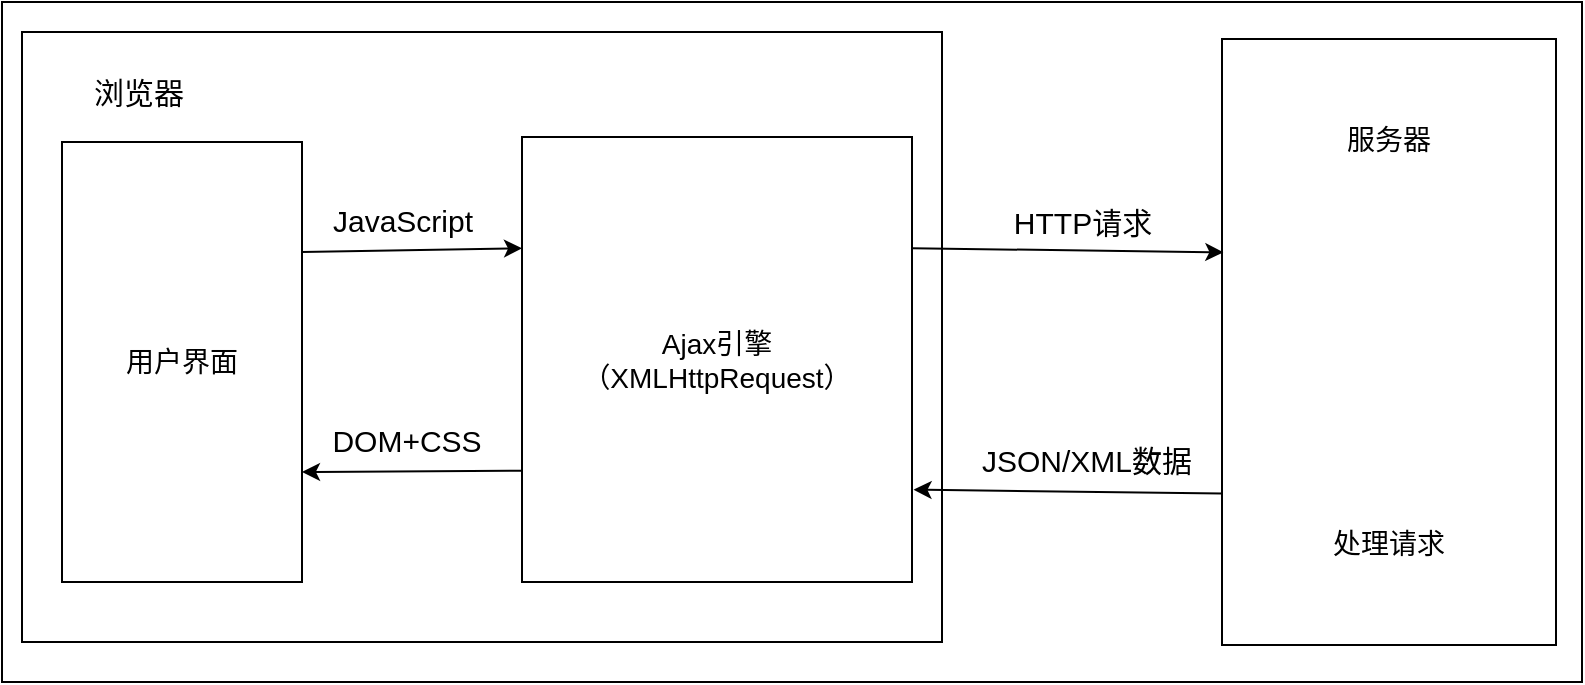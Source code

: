<mxfile>
    <diagram name="Page-1" id="c4acf3e9-155e-7222-9cf6-157b1a14988f">
        <mxGraphModel dx="795" dy="469" grid="1" gridSize="10" guides="1" tooltips="1" connect="1" arrows="1" fold="1" page="1" pageScale="1" pageWidth="850" pageHeight="1100" background="none" math="0" shadow="0">
            <root>
                <mxCell id="0"/>
                <mxCell id="1" parent="0"/>
                <mxCell id="70" value="" style="rounded=0;whiteSpace=wrap;html=1;" vertex="1" parent="1">
                    <mxGeometry x="10" y="10" width="790" height="340" as="geometry"/>
                </mxCell>
                <mxCell id="71" value="" style="rounded=0;whiteSpace=wrap;html=1;" vertex="1" parent="1">
                    <mxGeometry x="20" y="25" width="460" height="305" as="geometry"/>
                </mxCell>
                <mxCell id="84" style="edgeStyle=none;html=1;exitX=0;exitY=0.75;exitDx=0;exitDy=0;fontSize=15;entryX=1.004;entryY=0.815;entryDx=0;entryDy=0;entryPerimeter=0;" edge="1" parent="1" source="72">
                    <mxGeometry relative="1" as="geometry">
                        <mxPoint x="620" y="250.75" as="sourcePoint"/>
                        <mxPoint x="465.78" y="253.837" as="targetPoint"/>
                    </mxGeometry>
                </mxCell>
                <mxCell id="86" value="JSON/XML数据" style="edgeLabel;html=1;align=center;verticalAlign=middle;resizable=0;points=[];fontSize=15;" vertex="1" connectable="0" parent="84">
                    <mxGeometry x="-0.249" y="-3" relative="1" as="geometry">
                        <mxPoint x="-10" y="-13" as="offset"/>
                    </mxGeometry>
                </mxCell>
                <mxCell id="72" value="&lt;font style=&quot;font-size: 14px;&quot;&gt;服务器&lt;br&gt;&lt;br&gt;&lt;br&gt;&lt;br&gt;&lt;br&gt;&lt;br&gt;&lt;br&gt;&lt;br&gt;&lt;br&gt;&lt;br&gt;&lt;br&gt;&lt;br&gt;处理请求&lt;/font&gt;" style="rounded=0;whiteSpace=wrap;html=1;" vertex="1" parent="1">
                    <mxGeometry x="620" y="28.5" width="167" height="303" as="geometry"/>
                </mxCell>
                <mxCell id="79" style="edgeStyle=none;html=1;exitX=1;exitY=0.25;exitDx=0;exitDy=0;entryX=0;entryY=0.25;entryDx=0;entryDy=0;fontSize=15;" edge="1" parent="1" source="75" target="76">
                    <mxGeometry relative="1" as="geometry"/>
                </mxCell>
                <mxCell id="80" value="JavaScript" style="edgeLabel;html=1;align=center;verticalAlign=middle;resizable=0;points=[];fontSize=15;" vertex="1" connectable="0" parent="79">
                    <mxGeometry x="0.253" y="-2" relative="1" as="geometry">
                        <mxPoint x="-19" y="-17" as="offset"/>
                    </mxGeometry>
                </mxCell>
                <mxCell id="75" value="&lt;font style=&quot;font-size: 14px;&quot;&gt;用户界面&lt;/font&gt;" style="rounded=0;whiteSpace=wrap;html=1;" vertex="1" parent="1">
                    <mxGeometry x="40" y="80" width="120" height="220" as="geometry"/>
                </mxCell>
                <mxCell id="81" style="edgeStyle=none;html=1;exitX=0;exitY=0.75;exitDx=0;exitDy=0;entryX=1;entryY=0.75;entryDx=0;entryDy=0;fontSize=15;" edge="1" parent="1" source="76" target="75">
                    <mxGeometry relative="1" as="geometry"/>
                </mxCell>
                <mxCell id="82" value="DOM+CSS" style="edgeLabel;html=1;align=center;verticalAlign=middle;resizable=0;points=[];fontSize=15;" vertex="1" connectable="0" parent="81">
                    <mxGeometry x="-0.199" y="1" relative="1" as="geometry">
                        <mxPoint x="-14" y="-17" as="offset"/>
                    </mxGeometry>
                </mxCell>
                <mxCell id="83" style="edgeStyle=none;html=1;exitX=1;exitY=0.25;exitDx=0;exitDy=0;fontSize=15;entryX=0.004;entryY=0.352;entryDx=0;entryDy=0;entryPerimeter=0;" edge="1" parent="1" source="76" target="72">
                    <mxGeometry relative="1" as="geometry"/>
                </mxCell>
                <mxCell id="85" value="HTTP请求" style="edgeLabel;html=1;align=center;verticalAlign=middle;resizable=0;points=[];fontSize=15;" vertex="1" connectable="0" parent="83">
                    <mxGeometry x="0.168" y="1" relative="1" as="geometry">
                        <mxPoint x="-6" y="-14" as="offset"/>
                    </mxGeometry>
                </mxCell>
                <mxCell id="76" value="&lt;font style=&quot;font-size: 14px;&quot;&gt;Ajax引擎&lt;br&gt;（XMLHttpRequest）&lt;/font&gt;" style="rounded=0;whiteSpace=wrap;html=1;" vertex="1" parent="1">
                    <mxGeometry x="270" y="77.5" width="195" height="222.5" as="geometry"/>
                </mxCell>
                <mxCell id="77" value="&lt;font style=&quot;font-size: 15px;&quot;&gt;浏览器&lt;/font&gt;" style="text;strokeColor=none;fillColor=none;align=left;verticalAlign=middle;spacingLeft=4;spacingRight=4;overflow=hidden;points=[[0,0.5],[1,0.5]];portConstraint=eastwest;rotatable=0;whiteSpace=wrap;html=1;" vertex="1" parent="1">
                    <mxGeometry x="50" y="40" width="80" height="30" as="geometry"/>
                </mxCell>
            </root>
        </mxGraphModel>
    </diagram>
</mxfile>